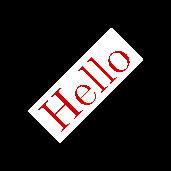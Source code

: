 frame f;
filldraw(scale(3cm)*unitsquare,black);
label(f,"Hello",.8red,Fill(white));  
add(scale(2)*rotate(45)*f,(1.5cm,1.5cm));
